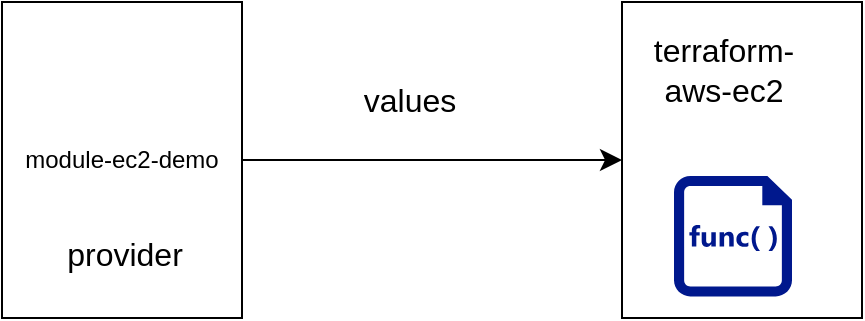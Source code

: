 <mxfile version="24.8.4">
  <diagram name="Page-1" id="xe-17mbkCaJiM-Tjchvy">
    <mxGraphModel dx="1324" dy="1007" grid="0" gridSize="10" guides="1" tooltips="1" connect="1" arrows="1" fold="1" page="0" pageScale="1" pageWidth="850" pageHeight="1100" math="0" shadow="0">
      <root>
        <mxCell id="0" />
        <mxCell id="1" parent="0" />
        <mxCell id="oYr5q1URo_Af-pwjgfU3-6" style="edgeStyle=none;curved=1;rounded=0;orthogonalLoop=1;jettySize=auto;html=1;fontSize=12;startSize=8;endSize=8;" edge="1" parent="1" source="oYr5q1URo_Af-pwjgfU3-1" target="oYr5q1URo_Af-pwjgfU3-2">
          <mxGeometry relative="1" as="geometry" />
        </mxCell>
        <mxCell id="oYr5q1URo_Af-pwjgfU3-1" value="module-ec2-demo" style="rounded=0;whiteSpace=wrap;html=1;" vertex="1" parent="1">
          <mxGeometry x="-462" y="-10" width="120" height="158" as="geometry" />
        </mxCell>
        <mxCell id="oYr5q1URo_Af-pwjgfU3-2" value="" style="rounded=0;whiteSpace=wrap;html=1;" vertex="1" parent="1">
          <mxGeometry x="-152" y="-10" width="120" height="158" as="geometry" />
        </mxCell>
        <mxCell id="oYr5q1URo_Af-pwjgfU3-3" value="" style="sketch=0;aspect=fixed;pointerEvents=1;shadow=0;dashed=0;html=1;strokeColor=none;labelPosition=center;verticalLabelPosition=bottom;verticalAlign=top;align=center;fillColor=#00188D;shape=mxgraph.mscae.enterprise.code_file" vertex="1" parent="1">
          <mxGeometry x="-126" y="77" width="59" height="60.2" as="geometry" />
        </mxCell>
        <mxCell id="oYr5q1URo_Af-pwjgfU3-4" value="terraform-aws-ec2" style="text;html=1;align=center;verticalAlign=middle;whiteSpace=wrap;rounded=0;fontSize=16;" vertex="1" parent="1">
          <mxGeometry x="-131" y="9" width="60" height="30" as="geometry" />
        </mxCell>
        <mxCell id="oYr5q1URo_Af-pwjgfU3-5" value="provider" style="text;html=1;align=center;verticalAlign=middle;whiteSpace=wrap;rounded=0;fontSize=16;" vertex="1" parent="1">
          <mxGeometry x="-443" y="101" width="85" height="30" as="geometry" />
        </mxCell>
        <mxCell id="oYr5q1URo_Af-pwjgfU3-7" value="values" style="text;html=1;align=center;verticalAlign=middle;whiteSpace=wrap;rounded=0;fontSize=16;" vertex="1" parent="1">
          <mxGeometry x="-288" y="24" width="60" height="30" as="geometry" />
        </mxCell>
      </root>
    </mxGraphModel>
  </diagram>
</mxfile>
